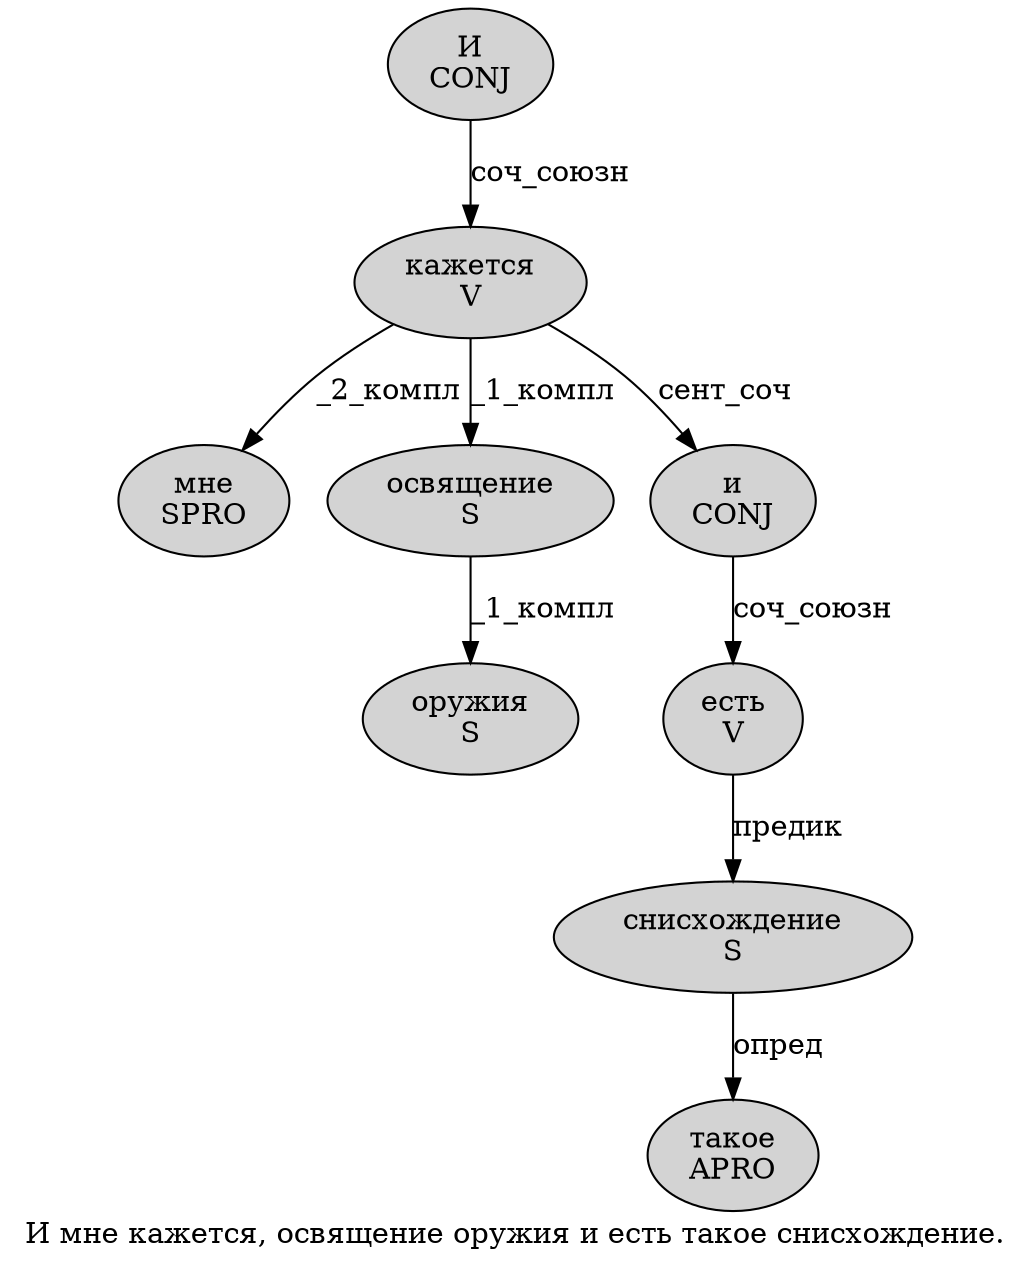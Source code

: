 digraph SENTENCE_837 {
	graph [label="И мне кажется, освящение оружия и есть такое снисхождение."]
	node [style=filled]
		0 [label="И
CONJ" color="" fillcolor=lightgray penwidth=1 shape=ellipse]
		1 [label="мне
SPRO" color="" fillcolor=lightgray penwidth=1 shape=ellipse]
		2 [label="кажется
V" color="" fillcolor=lightgray penwidth=1 shape=ellipse]
		4 [label="освящение
S" color="" fillcolor=lightgray penwidth=1 shape=ellipse]
		5 [label="оружия
S" color="" fillcolor=lightgray penwidth=1 shape=ellipse]
		6 [label="и
CONJ" color="" fillcolor=lightgray penwidth=1 shape=ellipse]
		7 [label="есть
V" color="" fillcolor=lightgray penwidth=1 shape=ellipse]
		8 [label="такое
APRO" color="" fillcolor=lightgray penwidth=1 shape=ellipse]
		9 [label="снисхождение
S" color="" fillcolor=lightgray penwidth=1 shape=ellipse]
			2 -> 1 [label="_2_компл"]
			2 -> 4 [label="_1_компл"]
			2 -> 6 [label="сент_соч"]
			6 -> 7 [label="соч_союзн"]
			4 -> 5 [label="_1_компл"]
			7 -> 9 [label="предик"]
			0 -> 2 [label="соч_союзн"]
			9 -> 8 [label="опред"]
}
